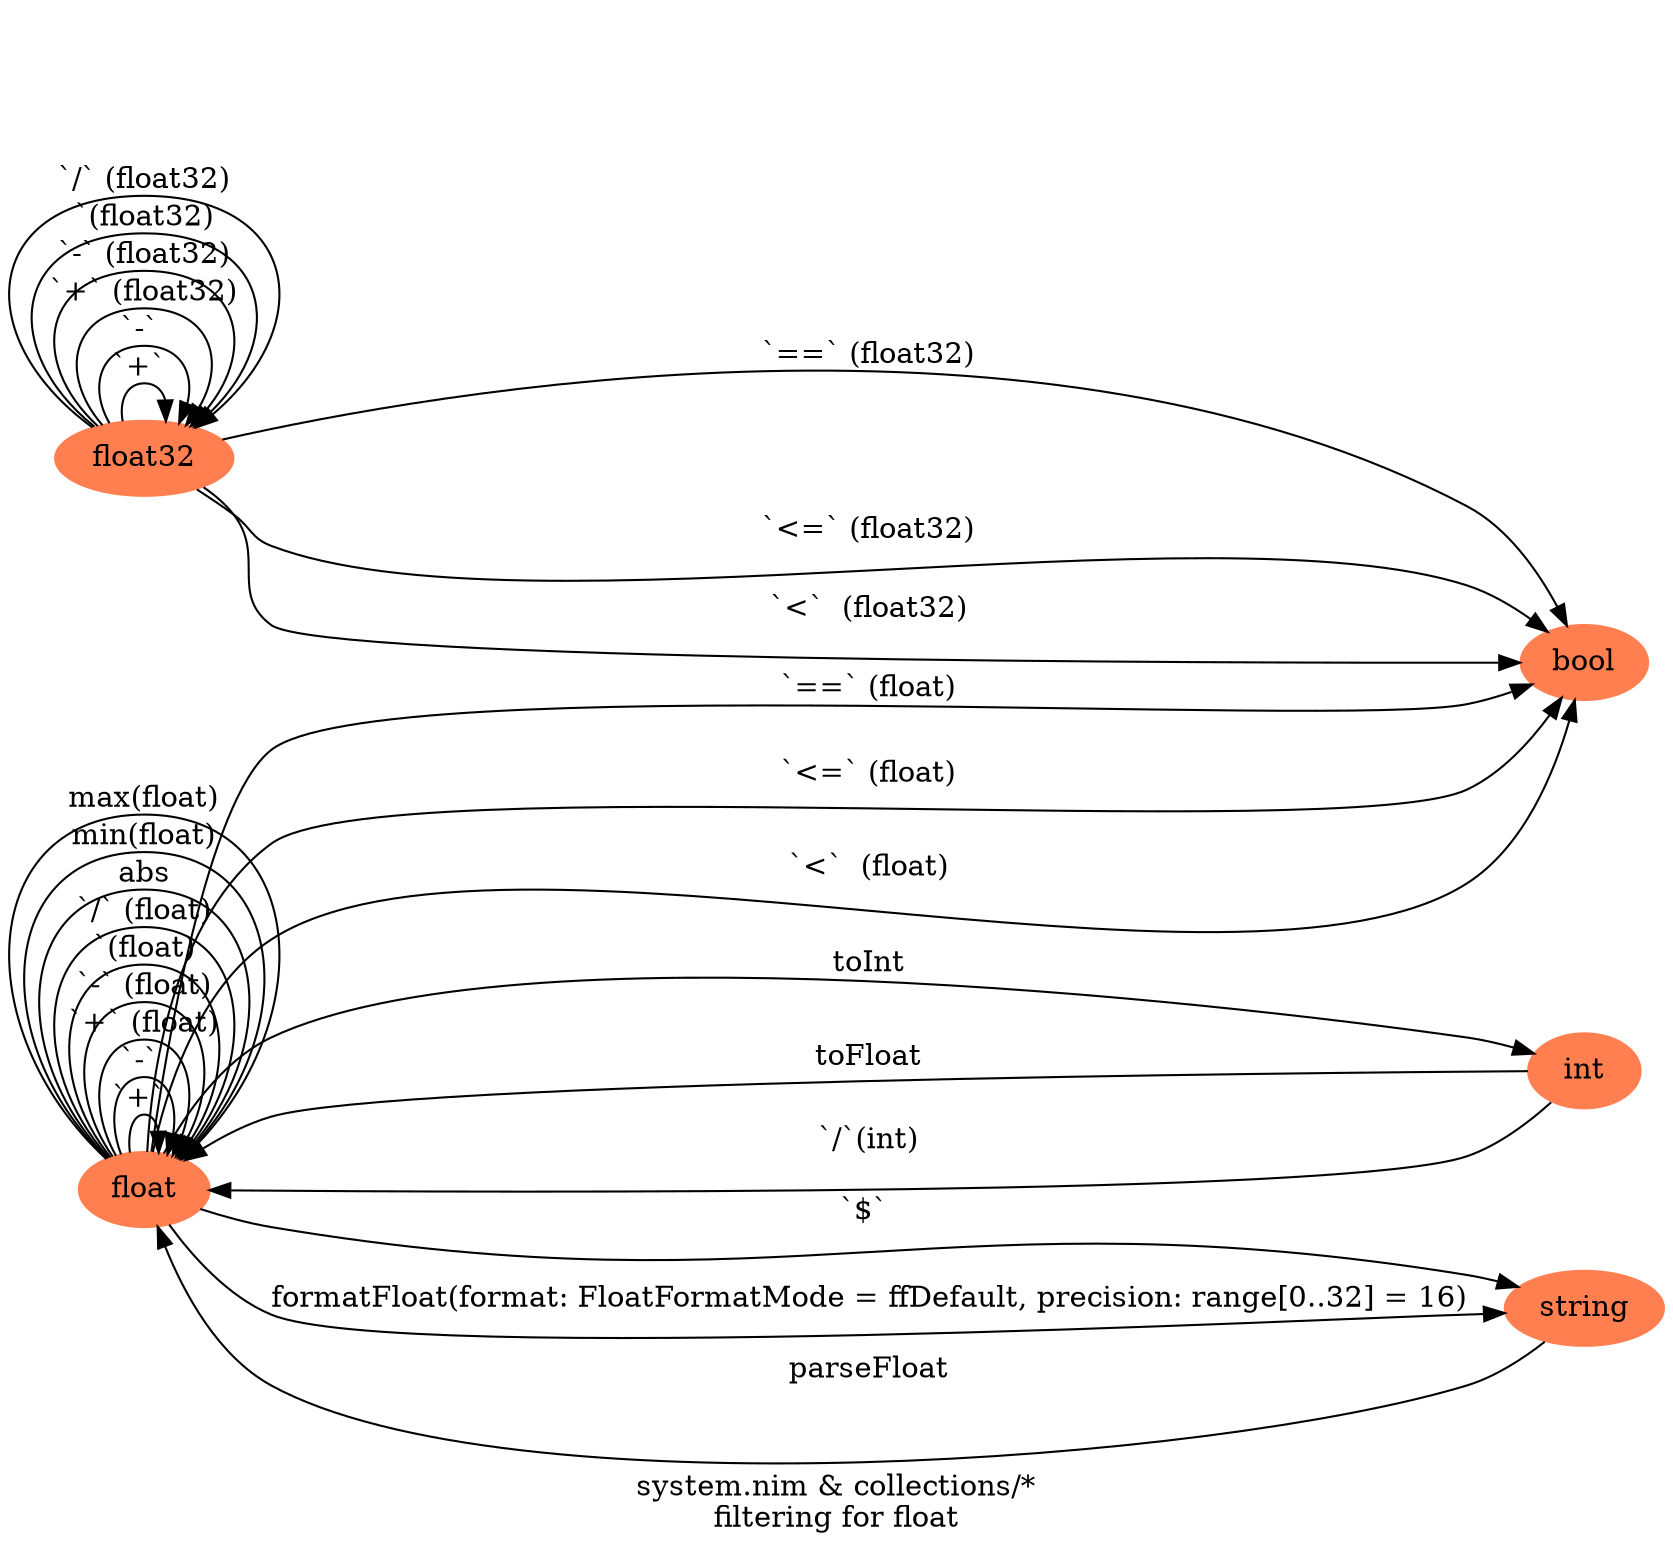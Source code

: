digraph {
graph [
label = "system.nim & collections/*
filtering for float";
rankdir=LR;
];
node[color=coral, style=filled, label="float32" ] N0;
N0 -> N0 [color="", label="`+` " ];
N0 -> N0 [color="", label="`-` " ];
N0 -> N0 [color="", label="`+` (float32)" ];
N0 -> N0 [color="", label="`-` (float32)" ];
N0 -> N0 [color="", label="`(float32)" ];
N0 -> N0 [color="", label="`/` (float32)" ];
node[color=coral, style=filled, label="float" ] N1;
N1 -> N1 [color="", label="`+` " ];
N1 -> N1 [color="", label="`-` " ];
N1 -> N1 [color="", label="`+` (float)" ];
N1 -> N1 [color="", label="`-` (float)" ];
N1 -> N1 [color="", label="`(float)" ];
N1 -> N1 [color="", label="`/` (float)" ];
node[color=coral, style=filled, label="bool" ] N2;
N0 -> N2 [color="", label="`==` (float32)" ];
N0 -> N2 [color="", label="`<=` (float32)" ];
N0 -> N2 [color="", label="`<`  (float32)" ];
N1 -> N2 [color="", label="`==` (float)" ];
N1 -> N2 [color="", label="`<=` (float)" ];
N1 -> N2 [color="", label="`<`  (float)" ];
node[color=coral, style=filled, label="int" ] N3;
N3 -> N1 [color="", label="toFloat" ];
N1 -> N3 [color="", label="toInt" ];
node[color=coral, style=filled, label="string" ] N4;
N1 -> N4 [color="", label="`$` " ];
N1 -> N1 [color="", label="abs" ];
N1 -> N1 [color="", label="min(float)" ];
N1 -> N1 [color="", label="max(float)" ];
N3 -> N1 [color="", label="`/`(int)" ];
N4 -> N1 [color="", label="parseFloat" ];
N1 -> N4 [color="", label="formatFloat(format: FloatFormatMode = ffDefault, precision: range[0..32] = 16)" ];
}
